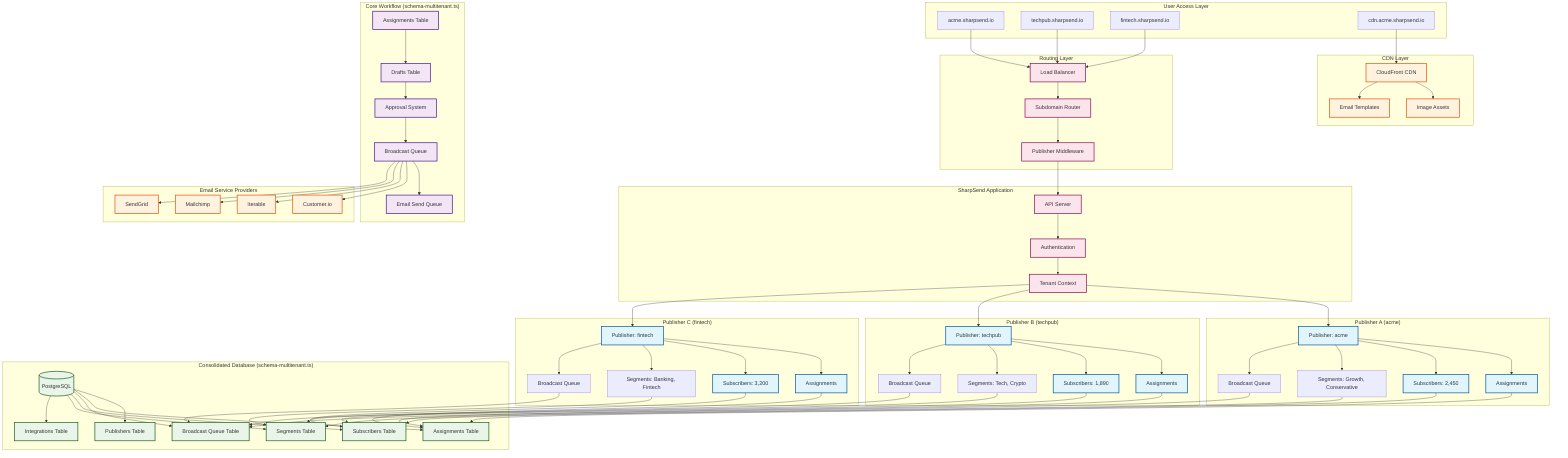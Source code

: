graph TB
    %% User Access Layer
    subgraph "User Access Layer"
        UA[acme.sharpsend.io]
        UB[techpub.sharpsend.io]
        UC[fintech.sharpsend.io]
        UD[cdn.acme.sharpsend.io]
    end

    %% Load Balancer & Routing
    subgraph "Routing Layer"
        LB[Load Balancer]
        SR[Subdomain Router]
        MW[Publisher Middleware]
    end

    %% Application Layer
    subgraph "SharpSend Application"
        API[API Server]
        AUTH[Authentication]
        TENANT[Tenant Context]
    end

    %% Core Workflow
    subgraph "Core Workflow (schema-multitenant.ts)"
        ASSIGN[Assignments Table]
        DRAFT[Drafts Table]
        APPROVE[Approval System]
        QUEUE[Broadcast Queue]
        SEND[Email Send Queue]
    end

    %% Publisher Isolation
    subgraph "Publisher A (acme)"
        PA[Publisher: acme]
        UA_ASSIGN[Assignments]
        UA_SUBS[Subscribers: 2,450]
        UA_SEGS[Segments: Growth, Conservative]
        UA_QUEUE[Broadcast Queue]
    end

    subgraph "Publisher B (techpub)"
        PB[Publisher: techpub]
        UB_ASSIGN[Assignments]
        UB_SUBS[Subscribers: 1,890]
        UB_SEGS[Segments: Tech, Crypto]
        UB_QUEUE[Broadcast Queue]
    end

    subgraph "Publisher C (fintech)"
        PC[Publisher: fintech]
        UC_ASSIGN[Assignments]
        UC_SUBS[Subscribers: 3,200]
        UC_SEGS[Segments: Banking, Fintech]
        UC_QUEUE[Broadcast Queue]
    end

    %% Database Layer
    subgraph "Consolidated Database (schema-multitenant.ts)"
        DB[(PostgreSQL)]
        PUB_TABLE[Publishers Table]
        ASSIGN_TABLE[Assignments Table]
        QUEUE_TABLE[Broadcast Queue Table]
        SUBS_TABLE[Subscribers Table]
        SEGS_TABLE[Segments Table]
        INTEG_TABLE[Integrations Table]
    end

    %% External Integrations
    subgraph "Email Service Providers"
        CIO[Customer.io]
        ITER[Iterable]
        MC[Mailchimp]
        SG[SendGrid]
    end

    %% CDN Layer
    subgraph "CDN Layer"
        CDN[CloudFront CDN]
        ASSETS[Image Assets]
        TEMPLATES[Email Templates]
    end

    %% Workflow Connections
    UA --> LB
    UB --> LB
    UC --> LB
    UD --> CDN

    LB --> SR
    SR --> MW
    MW --> API
    API --> AUTH
    AUTH --> TENANT

    %% Publisher Isolation
    TENANT --> PA
    TENANT --> PB
    TENANT --> PC

    PA --> UA_ASSIGN
    PA --> UA_SUBS
    PA --> UA_SEGS
    PA --> UA_QUEUE

    PB --> UB_ASSIGN
    PB --> UB_SUBS
    PB --> UB_SEGS
    PB --> UB_QUEUE

    PC --> UC_ASSIGN
    PC --> UC_SUBS
    PC --> UC_SEGS
    PC --> UC_QUEUE

    %% Database Connections
    UA_ASSIGN --> ASSIGN_TABLE
    UB_ASSIGN --> ASSIGN_TABLE
    UC_ASSIGN --> ASSIGN_TABLE

    UA_QUEUE --> QUEUE_TABLE
    UB_QUEUE --> QUEUE_TABLE
    UC_QUEUE --> QUEUE_TABLE

    UA_SUBS --> SUBS_TABLE
    UB_SUBS --> SUBS_TABLE
    UC_SUBS --> SUBS_TABLE

    UA_SEGS --> SEGS_TABLE
    UB_SEGS --> SEGS_TABLE
    UC_SEGS --> SEGS_TABLE

    %% Core Workflow
    ASSIGN --> DRAFT
    DRAFT --> APPROVE
    APPROVE --> QUEUE
    QUEUE --> SEND

    %% Database Structure
    DB --> PUB_TABLE
    DB --> ASSIGN_TABLE
    DB --> QUEUE_TABLE
    DB --> SUBS_TABLE
    DB --> SEGS_TABLE
    DB --> INTEG_TABLE

    %% External Integrations
    QUEUE --> CIO
    QUEUE --> ITER
    QUEUE --> MC
    QUEUE --> SG

    %% CDN Integration
    CDN --> ASSETS
    CDN --> TEMPLATES

    %% Styling
    classDef publisher fill:#e1f5fe,stroke:#01579b,stroke-width:2px
    classDef workflow fill:#f3e5f5,stroke:#4a148c,stroke-width:2px
    classDef database fill:#e8f5e8,stroke:#1b5e20,stroke-width:2px
    classDef external fill:#fff3e0,stroke:#e65100,stroke-width:2px
    classDef routing fill:#fce4ec,stroke:#880e4f,stroke-width:2px

    class PA,PB,PC,UA_ASSIGN,UB_ASSIGN,UC_ASSIGN,UA_SUBS,UB_SUBS,UC_SUBS publisher
    class ASSIGN,DRAFT,APPROVE,QUEUE,SEND workflow
    class DB,PUB_TABLE,ASSIGN_TABLE,QUEUE_TABLE,SUBS_TABLE,SEGS_TABLE,INTEG_TABLE database
    class CIO,ITER,MC,SG,CDN,ASSETS,TEMPLATES external
    class LB,SR,MW,API,AUTH,TENANT routing